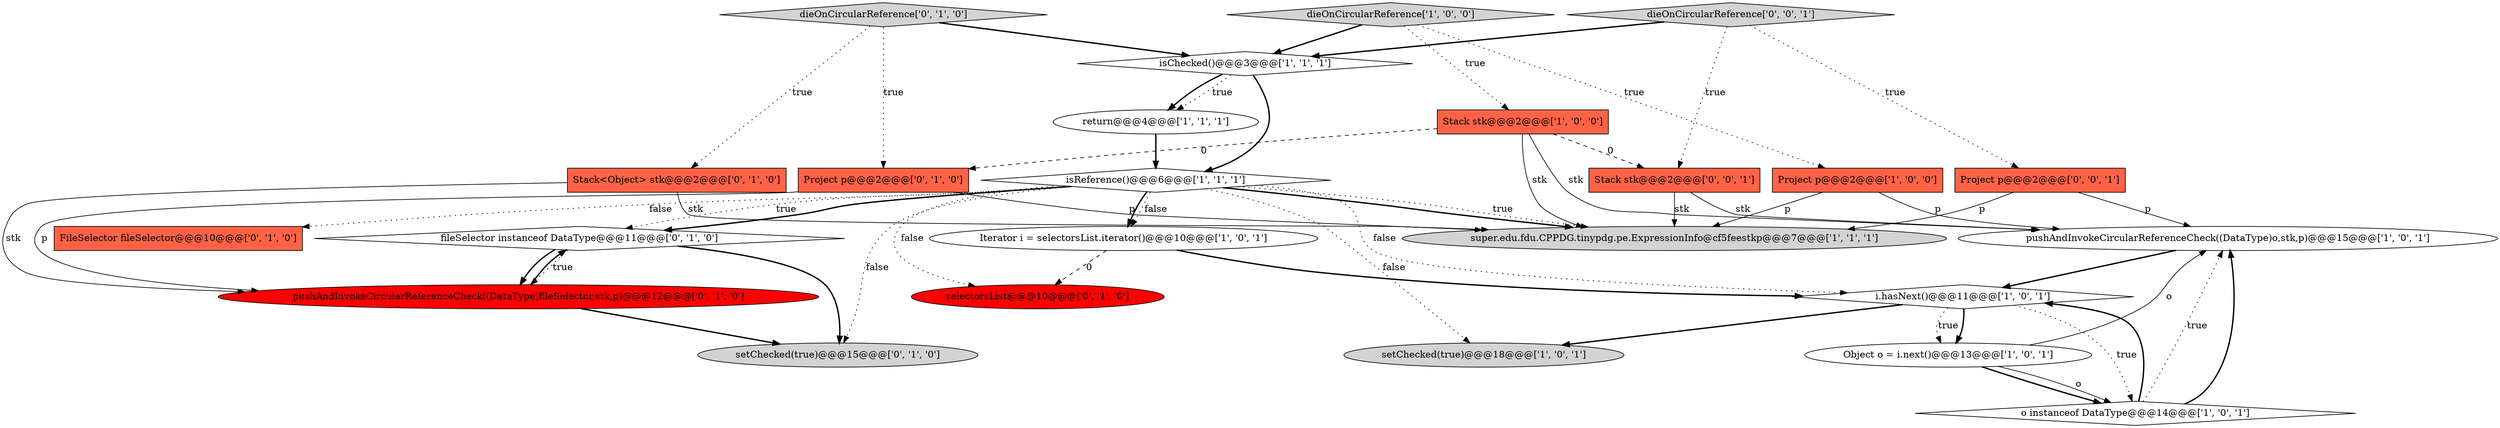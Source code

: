 digraph {
23 [style = filled, label = "Stack stk@@@2@@@['0', '0', '1']", fillcolor = tomato, shape = box image = "AAA0AAABBB3BBB"];
4 [style = filled, label = "dieOnCircularReference['1', '0', '0']", fillcolor = lightgray, shape = diamond image = "AAA0AAABBB1BBB"];
2 [style = filled, label = "pushAndInvokeCircularReferenceCheck((DataType)o,stk,p)@@@15@@@['1', '0', '1']", fillcolor = white, shape = ellipse image = "AAA0AAABBB1BBB"];
11 [style = filled, label = "Iterator i = selectorsList.iterator()@@@10@@@['1', '0', '1']", fillcolor = white, shape = ellipse image = "AAA0AAABBB1BBB"];
18 [style = filled, label = "FileSelector fileSelector@@@10@@@['0', '1', '0']", fillcolor = tomato, shape = box image = "AAA0AAABBB2BBB"];
22 [style = filled, label = "dieOnCircularReference['0', '0', '1']", fillcolor = lightgray, shape = diamond image = "AAA0AAABBB3BBB"];
14 [style = filled, label = "pushAndInvokeCircularReferenceCheck((DataType)fileSelector,stk,p)@@@12@@@['0', '1', '0']", fillcolor = red, shape = ellipse image = "AAA1AAABBB2BBB"];
16 [style = filled, label = "Project p@@@2@@@['0', '1', '0']", fillcolor = tomato, shape = box image = "AAA1AAABBB2BBB"];
0 [style = filled, label = "Object o = i.next()@@@13@@@['1', '0', '1']", fillcolor = white, shape = ellipse image = "AAA0AAABBB1BBB"];
1 [style = filled, label = "isReference()@@@6@@@['1', '1', '1']", fillcolor = white, shape = diamond image = "AAA0AAABBB1BBB"];
3 [style = filled, label = "o instanceof DataType@@@14@@@['1', '0', '1']", fillcolor = white, shape = diamond image = "AAA0AAABBB1BBB"];
15 [style = filled, label = "Stack<Object> stk@@@2@@@['0', '1', '0']", fillcolor = tomato, shape = box image = "AAA0AAABBB2BBB"];
5 [style = filled, label = "super.edu.fdu.CPPDG.tinypdg.pe.ExpressionInfo@cf5feestkp@@@7@@@['1', '1', '1']", fillcolor = lightgray, shape = ellipse image = "AAA0AAABBB1BBB"];
13 [style = filled, label = "fileSelector instanceof DataType@@@11@@@['0', '1', '0']", fillcolor = white, shape = diamond image = "AAA0AAABBB2BBB"];
21 [style = filled, label = "Project p@@@2@@@['0', '0', '1']", fillcolor = tomato, shape = box image = "AAA0AAABBB3BBB"];
9 [style = filled, label = "Stack stk@@@2@@@['1', '0', '0']", fillcolor = tomato, shape = box image = "AAA1AAABBB1BBB"];
8 [style = filled, label = "Project p@@@2@@@['1', '0', '0']", fillcolor = tomato, shape = box image = "AAA0AAABBB1BBB"];
12 [style = filled, label = "isChecked()@@@3@@@['1', '1', '1']", fillcolor = white, shape = diamond image = "AAA0AAABBB1BBB"];
19 [style = filled, label = "setChecked(true)@@@15@@@['0', '1', '0']", fillcolor = lightgray, shape = ellipse image = "AAA0AAABBB2BBB"];
6 [style = filled, label = "setChecked(true)@@@18@@@['1', '0', '1']", fillcolor = lightgray, shape = ellipse image = "AAA0AAABBB1BBB"];
7 [style = filled, label = "i.hasNext()@@@11@@@['1', '0', '1']", fillcolor = white, shape = diamond image = "AAA0AAABBB1BBB"];
10 [style = filled, label = "return@@@4@@@['1', '1', '1']", fillcolor = white, shape = ellipse image = "AAA0AAABBB1BBB"];
17 [style = filled, label = "dieOnCircularReference['0', '1', '0']", fillcolor = lightgray, shape = diamond image = "AAA0AAABBB2BBB"];
20 [style = filled, label = "selectorsList@@@10@@@['0', '1', '0']", fillcolor = red, shape = ellipse image = "AAA1AAABBB2BBB"];
1->5 [style = bold, label=""];
22->21 [style = dotted, label="true"];
0->3 [style = bold, label=""];
9->16 [style = dashed, label="0"];
23->2 [style = solid, label="stk"];
11->20 [style = dashed, label="0"];
22->23 [style = dotted, label="true"];
1->7 [style = dotted, label="false"];
16->14 [style = solid, label="p"];
21->5 [style = solid, label="p"];
9->2 [style = solid, label="stk"];
4->8 [style = dotted, label="true"];
9->5 [style = solid, label="stk"];
0->2 [style = solid, label="o"];
14->19 [style = bold, label=""];
7->0 [style = bold, label=""];
23->5 [style = solid, label="stk"];
15->14 [style = solid, label="stk"];
1->6 [style = dotted, label="false"];
1->20 [style = dotted, label="false"];
7->0 [style = dotted, label="true"];
12->1 [style = bold, label=""];
1->19 [style = dotted, label="false"];
1->13 [style = bold, label=""];
9->23 [style = dashed, label="0"];
1->11 [style = bold, label=""];
17->16 [style = dotted, label="true"];
1->13 [style = dotted, label="true"];
0->3 [style = solid, label="o"];
13->19 [style = bold, label=""];
12->10 [style = bold, label=""];
15->5 [style = solid, label="stk"];
17->15 [style = dotted, label="true"];
17->12 [style = bold, label=""];
16->5 [style = solid, label="p"];
12->10 [style = dotted, label="true"];
3->7 [style = bold, label=""];
3->2 [style = bold, label=""];
7->3 [style = dotted, label="true"];
1->11 [style = dotted, label="false"];
22->12 [style = bold, label=""];
7->6 [style = bold, label=""];
4->12 [style = bold, label=""];
8->2 [style = solid, label="p"];
2->7 [style = bold, label=""];
14->13 [style = bold, label=""];
4->9 [style = dotted, label="true"];
8->5 [style = solid, label="p"];
13->14 [style = dotted, label="true"];
10->1 [style = bold, label=""];
1->18 [style = dotted, label="false"];
13->14 [style = bold, label=""];
1->5 [style = dotted, label="true"];
11->7 [style = bold, label=""];
3->2 [style = dotted, label="true"];
21->2 [style = solid, label="p"];
}
